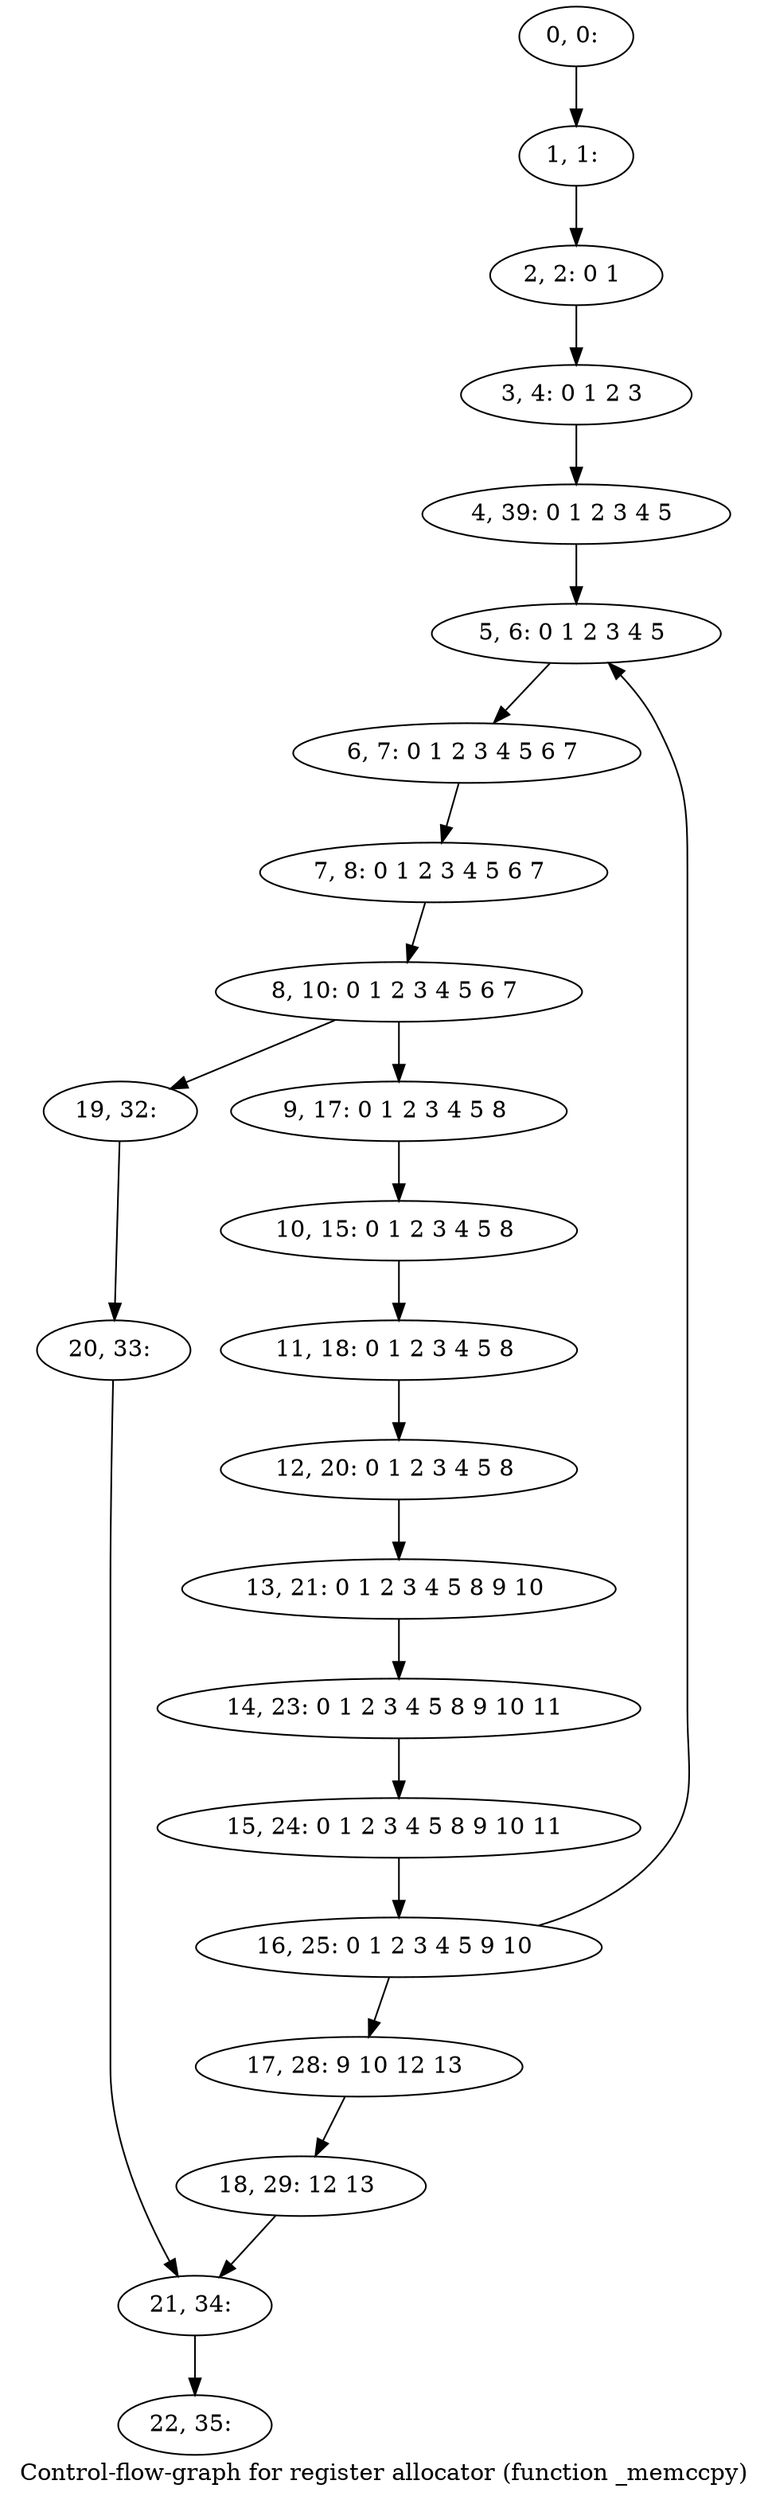 digraph G {
graph [label="Control-flow-graph for register allocator (function _memccpy)"]
0[label="0, 0: "];
1[label="1, 1: "];
2[label="2, 2: 0 1 "];
3[label="3, 4: 0 1 2 3 "];
4[label="4, 39: 0 1 2 3 4 5 "];
5[label="5, 6: 0 1 2 3 4 5 "];
6[label="6, 7: 0 1 2 3 4 5 6 7 "];
7[label="7, 8: 0 1 2 3 4 5 6 7 "];
8[label="8, 10: 0 1 2 3 4 5 6 7 "];
9[label="9, 17: 0 1 2 3 4 5 8 "];
10[label="10, 15: 0 1 2 3 4 5 8 "];
11[label="11, 18: 0 1 2 3 4 5 8 "];
12[label="12, 20: 0 1 2 3 4 5 8 "];
13[label="13, 21: 0 1 2 3 4 5 8 9 10 "];
14[label="14, 23: 0 1 2 3 4 5 8 9 10 11 "];
15[label="15, 24: 0 1 2 3 4 5 8 9 10 11 "];
16[label="16, 25: 0 1 2 3 4 5 9 10 "];
17[label="17, 28: 9 10 12 13 "];
18[label="18, 29: 12 13 "];
19[label="19, 32: "];
20[label="20, 33: "];
21[label="21, 34: "];
22[label="22, 35: "];
0->1 ;
1->2 ;
2->3 ;
3->4 ;
4->5 ;
5->6 ;
6->7 ;
7->8 ;
8->9 ;
8->19 ;
9->10 ;
10->11 ;
11->12 ;
12->13 ;
13->14 ;
14->15 ;
15->16 ;
16->17 ;
16->5 ;
17->18 ;
18->21 ;
19->20 ;
20->21 ;
21->22 ;
}
